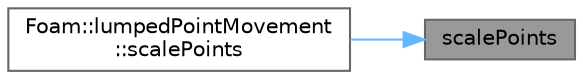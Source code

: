 digraph "scalePoints"
{
 // LATEX_PDF_SIZE
  bgcolor="transparent";
  edge [fontname=Helvetica,fontsize=10,labelfontname=Helvetica,labelfontsize=10];
  node [fontname=Helvetica,fontsize=10,shape=box,height=0.2,width=0.4];
  rankdir="RL";
  Node1 [id="Node000001",label="scalePoints",height=0.2,width=0.4,color="gray40", fillcolor="grey60", style="filled", fontcolor="black",tooltip=" "];
  Node1 -> Node2 [id="edge1_Node000001_Node000002",dir="back",color="steelblue1",style="solid",tooltip=" "];
  Node2 [id="Node000002",label="Foam::lumpedPointMovement\l::scalePoints",height=0.2,width=0.4,color="grey40", fillcolor="white", style="filled",URL="$classFoam_1_1lumpedPointMovement.html#a19a09fd7474a2a8c6490dd9a2d8e7d39",tooltip=" "];
}
